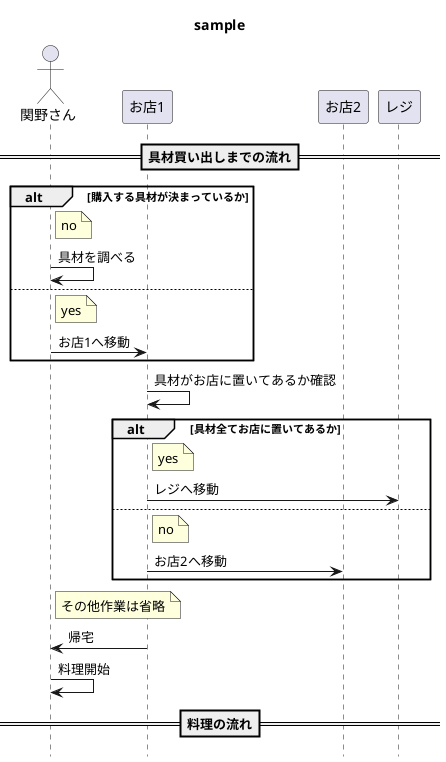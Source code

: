 @startuml sample
hide footbox
title sample

Actor "関野さん" as u
participant "お店1" as s1
participant "お店2" as s2
participant "レジ" as r


==具材買い出しまでの流れ==

alt 購入する具材が決まっているか
  note right u
    no
  end note
  u -> u: 具材を調べる
else
note right u
    yes
  end note
  u -> s1: お店1へ移動
end

s1 -> s1: 具材がお店に置いてあるか確認

alt 具材全てお店に置いてあるか
  note right s1
    yes
  end note
  s1 -> r: レジへ移動
else
note right s1
    no
  end note
  s1 -> s2: お店2へ移動
end

note right u
    その他作業は省略
end note

s1 -> u: 帰宅
u -> u: 料理開始

==料理の流れ==

@enduml